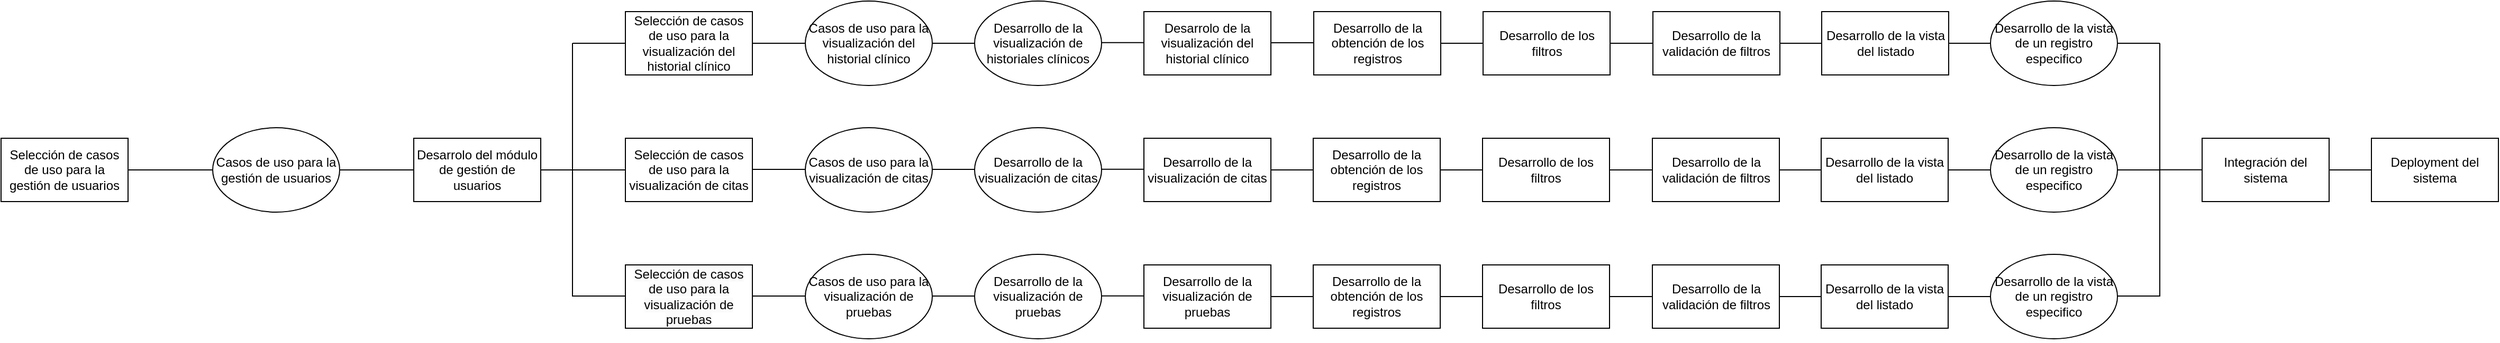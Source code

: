 <mxfile version="24.0.7" type="device">
  <diagram name="Página-1" id="DzEx-bB5uu2xmVerch2T">
    <mxGraphModel dx="2739" dy="1040" grid="1" gridSize="10" guides="1" tooltips="1" connect="1" arrows="1" fold="1" page="1" pageScale="1" pageWidth="827" pageHeight="1169" math="0" shadow="0">
      <root>
        <mxCell id="0" />
        <mxCell id="1" parent="0" />
        <mxCell id="IAe49Gc-_UdpUfGsw4AN-1" value="Selección de casos de uso para la gestión de usuarios" style="rounded=0;whiteSpace=wrap;html=1;" vertex="1" parent="1">
          <mxGeometry x="-280" y="390" width="120" height="60" as="geometry" />
        </mxCell>
        <mxCell id="IAe49Gc-_UdpUfGsw4AN-2" value="" style="endArrow=none;html=1;rounded=0;exitX=1;exitY=0.5;exitDx=0;exitDy=0;" edge="1" parent="1" source="IAe49Gc-_UdpUfGsw4AN-1">
          <mxGeometry width="50" height="50" relative="1" as="geometry">
            <mxPoint x="390" y="430" as="sourcePoint" />
            <mxPoint x="-80" y="420" as="targetPoint" />
          </mxGeometry>
        </mxCell>
        <mxCell id="IAe49Gc-_UdpUfGsw4AN-3" value="Casos de uso para la gestión de usuarios" style="ellipse;whiteSpace=wrap;html=1;" vertex="1" parent="1">
          <mxGeometry x="-80" y="380" width="120" height="80" as="geometry" />
        </mxCell>
        <mxCell id="IAe49Gc-_UdpUfGsw4AN-4" value="Desarrolo del módulo de gestión de usuarios" style="rounded=0;whiteSpace=wrap;html=1;" vertex="1" parent="1">
          <mxGeometry x="110" y="390" width="120" height="60" as="geometry" />
        </mxCell>
        <mxCell id="IAe49Gc-_UdpUfGsw4AN-5" value="" style="endArrow=none;html=1;rounded=0;exitX=1;exitY=0.5;exitDx=0;exitDy=0;entryX=0;entryY=0.5;entryDx=0;entryDy=0;" edge="1" parent="1" source="IAe49Gc-_UdpUfGsw4AN-3" target="IAe49Gc-_UdpUfGsw4AN-4">
          <mxGeometry width="50" height="50" relative="1" as="geometry">
            <mxPoint x="390" y="430" as="sourcePoint" />
            <mxPoint x="440" y="380" as="targetPoint" />
          </mxGeometry>
        </mxCell>
        <mxCell id="IAe49Gc-_UdpUfGsw4AN-6" value="Selección de casos de uso para la visualización del historial clínico" style="rounded=0;whiteSpace=wrap;html=1;" vertex="1" parent="1">
          <mxGeometry x="310" y="270" width="120" height="60" as="geometry" />
        </mxCell>
        <mxCell id="IAe49Gc-_UdpUfGsw4AN-7" value="" style="endArrow=none;html=1;rounded=0;exitX=0;exitY=0.5;exitDx=0;exitDy=0;" edge="1" parent="1" source="IAe49Gc-_UdpUfGsw4AN-6">
          <mxGeometry width="50" height="50" relative="1" as="geometry">
            <mxPoint x="390" y="430" as="sourcePoint" />
            <mxPoint x="260" y="300" as="targetPoint" />
          </mxGeometry>
        </mxCell>
        <mxCell id="IAe49Gc-_UdpUfGsw4AN-8" value="" style="endArrow=none;html=1;rounded=0;" edge="1" parent="1">
          <mxGeometry width="50" height="50" relative="1" as="geometry">
            <mxPoint x="260" y="420" as="sourcePoint" />
            <mxPoint x="260" y="300" as="targetPoint" />
          </mxGeometry>
        </mxCell>
        <mxCell id="IAe49Gc-_UdpUfGsw4AN-9" value="" style="endArrow=none;html=1;rounded=0;exitX=1;exitY=0.5;exitDx=0;exitDy=0;" edge="1" parent="1" source="IAe49Gc-_UdpUfGsw4AN-4">
          <mxGeometry width="50" height="50" relative="1" as="geometry">
            <mxPoint x="390" y="430" as="sourcePoint" />
            <mxPoint x="310" y="420" as="targetPoint" />
          </mxGeometry>
        </mxCell>
        <mxCell id="IAe49Gc-_UdpUfGsw4AN-10" value="Selección de casos de uso para la visualización de citas" style="rounded=0;whiteSpace=wrap;html=1;" vertex="1" parent="1">
          <mxGeometry x="310" y="390" width="120" height="60" as="geometry" />
        </mxCell>
        <mxCell id="IAe49Gc-_UdpUfGsw4AN-11" value="&lt;br&gt;&lt;span style=&quot;color: rgb(0, 0, 0); font-family: Helvetica; font-size: 12px; font-style: normal; font-variant-ligatures: normal; font-variant-caps: normal; font-weight: 400; letter-spacing: normal; orphans: 2; text-align: center; text-indent: 0px; text-transform: none; widows: 2; word-spacing: 0px; -webkit-text-stroke-width: 0px; white-space: normal; background-color: rgb(251, 251, 251); text-decoration-thickness: initial; text-decoration-style: initial; text-decoration-color: initial; display: inline !important; float: none;&quot;&gt;Selección de casos de uso para la visualización de pruebas&lt;/span&gt;&lt;div&gt;&lt;br/&gt;&lt;/div&gt;" style="rounded=0;whiteSpace=wrap;html=1;" vertex="1" parent="1">
          <mxGeometry x="310" y="510" width="120" height="60" as="geometry" />
        </mxCell>
        <mxCell id="IAe49Gc-_UdpUfGsw4AN-12" value="" style="endArrow=none;html=1;rounded=0;" edge="1" parent="1">
          <mxGeometry width="50" height="50" relative="1" as="geometry">
            <mxPoint x="260" y="540" as="sourcePoint" />
            <mxPoint x="260" y="420" as="targetPoint" />
          </mxGeometry>
        </mxCell>
        <mxCell id="IAe49Gc-_UdpUfGsw4AN-13" value="" style="endArrow=none;html=1;rounded=0;exitX=0;exitY=0.5;exitDx=0;exitDy=0;" edge="1" parent="1">
          <mxGeometry width="50" height="50" relative="1" as="geometry">
            <mxPoint x="310" y="539.5" as="sourcePoint" />
            <mxPoint x="260" y="539.5" as="targetPoint" />
          </mxGeometry>
        </mxCell>
        <mxCell id="IAe49Gc-_UdpUfGsw4AN-14" value="" style="endArrow=none;html=1;rounded=0;exitX=1;exitY=0.5;exitDx=0;exitDy=0;" edge="1" parent="1" source="IAe49Gc-_UdpUfGsw4AN-6">
          <mxGeometry width="50" height="50" relative="1" as="geometry">
            <mxPoint x="630" y="430" as="sourcePoint" />
            <mxPoint x="480" y="300" as="targetPoint" />
          </mxGeometry>
        </mxCell>
        <mxCell id="IAe49Gc-_UdpUfGsw4AN-15" value="" style="endArrow=none;html=1;rounded=0;exitX=1;exitY=0.5;exitDx=0;exitDy=0;" edge="1" parent="1">
          <mxGeometry width="50" height="50" relative="1" as="geometry">
            <mxPoint x="430" y="419.5" as="sourcePoint" />
            <mxPoint x="480" y="419.5" as="targetPoint" />
          </mxGeometry>
        </mxCell>
        <mxCell id="IAe49Gc-_UdpUfGsw4AN-16" value="" style="endArrow=none;html=1;rounded=0;exitX=1;exitY=0.5;exitDx=0;exitDy=0;" edge="1" parent="1">
          <mxGeometry width="50" height="50" relative="1" as="geometry">
            <mxPoint x="430" y="539.5" as="sourcePoint" />
            <mxPoint x="480" y="539.5" as="targetPoint" />
          </mxGeometry>
        </mxCell>
        <mxCell id="IAe49Gc-_UdpUfGsw4AN-17" value="Casos de uso para la visualización del historial clínico" style="ellipse;whiteSpace=wrap;html=1;" vertex="1" parent="1">
          <mxGeometry x="480" y="260" width="120" height="80" as="geometry" />
        </mxCell>
        <mxCell id="IAe49Gc-_UdpUfGsw4AN-18" value="Casos de uso para la visualización de citas" style="ellipse;whiteSpace=wrap;html=1;" vertex="1" parent="1">
          <mxGeometry x="480" y="380" width="120" height="80" as="geometry" />
        </mxCell>
        <mxCell id="IAe49Gc-_UdpUfGsw4AN-19" value="Casos de uso para la visualización de pruebas" style="ellipse;whiteSpace=wrap;html=1;" vertex="1" parent="1">
          <mxGeometry x="480" y="500" width="120" height="80" as="geometry" />
        </mxCell>
        <mxCell id="IAe49Gc-_UdpUfGsw4AN-20" value="" style="endArrow=none;html=1;rounded=0;exitX=1;exitY=0.5;exitDx=0;exitDy=0;" edge="1" parent="1" source="IAe49Gc-_UdpUfGsw4AN-17">
          <mxGeometry width="50" height="50" relative="1" as="geometry">
            <mxPoint x="700" y="430" as="sourcePoint" />
            <mxPoint x="640" y="300" as="targetPoint" />
          </mxGeometry>
        </mxCell>
        <mxCell id="IAe49Gc-_UdpUfGsw4AN-21" value="" style="endArrow=none;html=1;rounded=0;exitX=1;exitY=0.5;exitDx=0;exitDy=0;" edge="1" parent="1">
          <mxGeometry width="50" height="50" relative="1" as="geometry">
            <mxPoint x="600" y="419.5" as="sourcePoint" />
            <mxPoint x="640" y="419.5" as="targetPoint" />
          </mxGeometry>
        </mxCell>
        <mxCell id="IAe49Gc-_UdpUfGsw4AN-22" value="" style="endArrow=none;html=1;rounded=0;exitX=1;exitY=0.5;exitDx=0;exitDy=0;" edge="1" parent="1">
          <mxGeometry width="50" height="50" relative="1" as="geometry">
            <mxPoint x="600" y="539.5" as="sourcePoint" />
            <mxPoint x="640" y="539.5" as="targetPoint" />
          </mxGeometry>
        </mxCell>
        <mxCell id="IAe49Gc-_UdpUfGsw4AN-23" value="Desarrolo de la visualización del historial clínico" style="rounded=0;whiteSpace=wrap;html=1;" vertex="1" parent="1">
          <mxGeometry x="800" y="270" width="120" height="60" as="geometry" />
        </mxCell>
        <mxCell id="IAe49Gc-_UdpUfGsw4AN-24" value="Desarrollo de la visualización de citas" style="rounded=0;whiteSpace=wrap;html=1;" vertex="1" parent="1">
          <mxGeometry x="800" y="390" width="120" height="60" as="geometry" />
        </mxCell>
        <mxCell id="IAe49Gc-_UdpUfGsw4AN-25" value="Desarrollo de la visualización de pruebas" style="rounded=0;whiteSpace=wrap;html=1;" vertex="1" parent="1">
          <mxGeometry x="800" y="510" width="120" height="60" as="geometry" />
        </mxCell>
        <mxCell id="IAe49Gc-_UdpUfGsw4AN-26" value="" style="endArrow=none;html=1;rounded=0;entryX=1;entryY=0.5;entryDx=0;entryDy=0;" edge="1" parent="1" target="IAe49Gc-_UdpUfGsw4AN-24">
          <mxGeometry width="50" height="50" relative="1" as="geometry">
            <mxPoint x="960" y="420" as="sourcePoint" />
            <mxPoint x="910" y="380" as="targetPoint" />
          </mxGeometry>
        </mxCell>
        <mxCell id="IAe49Gc-_UdpUfGsw4AN-27" value="Desarrollo de la obtención de los registros" style="rounded=0;whiteSpace=wrap;html=1;" vertex="1" parent="1">
          <mxGeometry x="960" y="390" width="120" height="60" as="geometry" />
        </mxCell>
        <mxCell id="IAe49Gc-_UdpUfGsw4AN-28" value="" style="endArrow=none;html=1;rounded=0;exitX=1;exitY=0.5;exitDx=0;exitDy=0;" edge="1" parent="1" source="IAe49Gc-_UdpUfGsw4AN-27">
          <mxGeometry width="50" height="50" relative="1" as="geometry">
            <mxPoint x="860" y="430" as="sourcePoint" />
            <mxPoint x="1120" y="420" as="targetPoint" />
          </mxGeometry>
        </mxCell>
        <mxCell id="IAe49Gc-_UdpUfGsw4AN-29" value="Desarrollo de los filtros" style="rounded=0;whiteSpace=wrap;html=1;" vertex="1" parent="1">
          <mxGeometry x="1120" y="390" width="120" height="60" as="geometry" />
        </mxCell>
        <mxCell id="IAe49Gc-_UdpUfGsw4AN-30" value="" style="endArrow=none;html=1;rounded=0;exitX=1;exitY=0.5;exitDx=0;exitDy=0;" edge="1" parent="1" source="IAe49Gc-_UdpUfGsw4AN-29">
          <mxGeometry width="50" height="50" relative="1" as="geometry">
            <mxPoint x="860" y="430" as="sourcePoint" />
            <mxPoint x="1280" y="420" as="targetPoint" />
          </mxGeometry>
        </mxCell>
        <mxCell id="IAe49Gc-_UdpUfGsw4AN-31" value="Desarrollo de la validación de filtros" style="rounded=0;whiteSpace=wrap;html=1;" vertex="1" parent="1">
          <mxGeometry x="1280.5" y="390" width="120" height="60" as="geometry" />
        </mxCell>
        <mxCell id="IAe49Gc-_UdpUfGsw4AN-32" value="Desarrollo de la vista del listado" style="rounded=0;whiteSpace=wrap;html=1;" vertex="1" parent="1">
          <mxGeometry x="1440" y="390" width="120" height="60" as="geometry" />
        </mxCell>
        <mxCell id="IAe49Gc-_UdpUfGsw4AN-33" value="" style="endArrow=none;html=1;rounded=0;exitX=1;exitY=0.5;exitDx=0;exitDy=0;entryX=0;entryY=0.5;entryDx=0;entryDy=0;" edge="1" parent="1" source="IAe49Gc-_UdpUfGsw4AN-31" target="IAe49Gc-_UdpUfGsw4AN-32">
          <mxGeometry width="50" height="50" relative="1" as="geometry">
            <mxPoint x="860" y="430" as="sourcePoint" />
            <mxPoint x="910" y="380" as="targetPoint" />
          </mxGeometry>
        </mxCell>
        <mxCell id="IAe49Gc-_UdpUfGsw4AN-35" value="" style="endArrow=none;html=1;rounded=0;entryX=1;entryY=0.5;entryDx=0;entryDy=0;exitX=0;exitY=0.5;exitDx=0;exitDy=0;" edge="1" parent="1" target="IAe49Gc-_UdpUfGsw4AN-32">
          <mxGeometry width="50" height="50" relative="1" as="geometry">
            <mxPoint x="1600" y="420" as="sourcePoint" />
            <mxPoint x="1600" y="500" as="targetPoint" />
            <Array as="points" />
          </mxGeometry>
        </mxCell>
        <mxCell id="IAe49Gc-_UdpUfGsw4AN-36" value="Desarrollo de la obtención de los registros" style="rounded=0;whiteSpace=wrap;html=1;" vertex="1" parent="1">
          <mxGeometry x="960.5" y="270" width="120" height="60" as="geometry" />
        </mxCell>
        <mxCell id="IAe49Gc-_UdpUfGsw4AN-37" value="" style="endArrow=none;html=1;rounded=0;exitX=1;exitY=0.5;exitDx=0;exitDy=0;" edge="1" parent="1" source="IAe49Gc-_UdpUfGsw4AN-36">
          <mxGeometry width="50" height="50" relative="1" as="geometry">
            <mxPoint x="860.5" y="310" as="sourcePoint" />
            <mxPoint x="1120.5" y="300" as="targetPoint" />
          </mxGeometry>
        </mxCell>
        <mxCell id="IAe49Gc-_UdpUfGsw4AN-38" value="Desarrollo de los filtros" style="rounded=0;whiteSpace=wrap;html=1;" vertex="1" parent="1">
          <mxGeometry x="1120.5" y="270" width="120" height="60" as="geometry" />
        </mxCell>
        <mxCell id="IAe49Gc-_UdpUfGsw4AN-39" value="" style="endArrow=none;html=1;rounded=0;exitX=1;exitY=0.5;exitDx=0;exitDy=0;" edge="1" parent="1" source="IAe49Gc-_UdpUfGsw4AN-38">
          <mxGeometry width="50" height="50" relative="1" as="geometry">
            <mxPoint x="860.5" y="310" as="sourcePoint" />
            <mxPoint x="1280.5" y="300" as="targetPoint" />
          </mxGeometry>
        </mxCell>
        <mxCell id="IAe49Gc-_UdpUfGsw4AN-40" value="Desarrollo de la validación de filtros" style="rounded=0;whiteSpace=wrap;html=1;" vertex="1" parent="1">
          <mxGeometry x="1281" y="270" width="120" height="60" as="geometry" />
        </mxCell>
        <mxCell id="IAe49Gc-_UdpUfGsw4AN-41" value="Desarrollo de la vista del listado" style="rounded=0;whiteSpace=wrap;html=1;" vertex="1" parent="1">
          <mxGeometry x="1440.5" y="270" width="120" height="60" as="geometry" />
        </mxCell>
        <mxCell id="IAe49Gc-_UdpUfGsw4AN-42" value="" style="endArrow=none;html=1;rounded=0;exitX=1;exitY=0.5;exitDx=0;exitDy=0;entryX=0;entryY=0.5;entryDx=0;entryDy=0;" edge="1" parent="1" source="IAe49Gc-_UdpUfGsw4AN-40" target="IAe49Gc-_UdpUfGsw4AN-41">
          <mxGeometry width="50" height="50" relative="1" as="geometry">
            <mxPoint x="860.5" y="310" as="sourcePoint" />
            <mxPoint x="910.5" y="260" as="targetPoint" />
          </mxGeometry>
        </mxCell>
        <mxCell id="IAe49Gc-_UdpUfGsw4AN-44" value="" style="endArrow=none;html=1;rounded=0;entryX=1;entryY=0.5;entryDx=0;entryDy=0;exitX=0;exitY=0.5;exitDx=0;exitDy=0;" edge="1" parent="1" target="IAe49Gc-_UdpUfGsw4AN-41">
          <mxGeometry width="50" height="50" relative="1" as="geometry">
            <mxPoint x="1600.5" y="300" as="sourcePoint" />
            <mxPoint x="1600.5" y="380" as="targetPoint" />
            <Array as="points" />
          </mxGeometry>
        </mxCell>
        <mxCell id="IAe49Gc-_UdpUfGsw4AN-45" value="Desarrollo de la obtención de los registros" style="rounded=0;whiteSpace=wrap;html=1;" vertex="1" parent="1">
          <mxGeometry x="960" y="510" width="120" height="60" as="geometry" />
        </mxCell>
        <mxCell id="IAe49Gc-_UdpUfGsw4AN-46" value="" style="endArrow=none;html=1;rounded=0;exitX=1;exitY=0.5;exitDx=0;exitDy=0;" edge="1" parent="1" source="IAe49Gc-_UdpUfGsw4AN-45">
          <mxGeometry width="50" height="50" relative="1" as="geometry">
            <mxPoint x="860" y="550" as="sourcePoint" />
            <mxPoint x="1120" y="540" as="targetPoint" />
          </mxGeometry>
        </mxCell>
        <mxCell id="IAe49Gc-_UdpUfGsw4AN-47" value="Desarrollo de los filtros" style="rounded=0;whiteSpace=wrap;html=1;" vertex="1" parent="1">
          <mxGeometry x="1120" y="510" width="120" height="60" as="geometry" />
        </mxCell>
        <mxCell id="IAe49Gc-_UdpUfGsw4AN-48" value="" style="endArrow=none;html=1;rounded=0;exitX=1;exitY=0.5;exitDx=0;exitDy=0;" edge="1" parent="1" source="IAe49Gc-_UdpUfGsw4AN-47">
          <mxGeometry width="50" height="50" relative="1" as="geometry">
            <mxPoint x="860" y="550" as="sourcePoint" />
            <mxPoint x="1280" y="540" as="targetPoint" />
          </mxGeometry>
        </mxCell>
        <mxCell id="IAe49Gc-_UdpUfGsw4AN-49" value="Desarrollo de la validación de filtros" style="rounded=0;whiteSpace=wrap;html=1;" vertex="1" parent="1">
          <mxGeometry x="1280.5" y="510" width="120" height="60" as="geometry" />
        </mxCell>
        <mxCell id="IAe49Gc-_UdpUfGsw4AN-50" value="Desarrollo de la vista del listado" style="rounded=0;whiteSpace=wrap;html=1;" vertex="1" parent="1">
          <mxGeometry x="1440" y="510" width="120" height="60" as="geometry" />
        </mxCell>
        <mxCell id="IAe49Gc-_UdpUfGsw4AN-51" value="" style="endArrow=none;html=1;rounded=0;exitX=1;exitY=0.5;exitDx=0;exitDy=0;entryX=0;entryY=0.5;entryDx=0;entryDy=0;" edge="1" parent="1" source="IAe49Gc-_UdpUfGsw4AN-49" target="IAe49Gc-_UdpUfGsw4AN-50">
          <mxGeometry width="50" height="50" relative="1" as="geometry">
            <mxPoint x="860" y="550" as="sourcePoint" />
            <mxPoint x="910" y="500" as="targetPoint" />
          </mxGeometry>
        </mxCell>
        <mxCell id="IAe49Gc-_UdpUfGsw4AN-53" value="" style="endArrow=none;html=1;rounded=0;entryX=1;entryY=0.5;entryDx=0;entryDy=0;exitX=0;exitY=0.5;exitDx=0;exitDy=0;" edge="1" parent="1" target="IAe49Gc-_UdpUfGsw4AN-50">
          <mxGeometry width="50" height="50" relative="1" as="geometry">
            <mxPoint x="1600" y="540" as="sourcePoint" />
            <mxPoint x="1600" y="620" as="targetPoint" />
            <Array as="points" />
          </mxGeometry>
        </mxCell>
        <mxCell id="IAe49Gc-_UdpUfGsw4AN-54" value="" style="endArrow=none;html=1;rounded=0;entryX=0;entryY=0.5;entryDx=0;entryDy=0;" edge="1" parent="1" target="IAe49Gc-_UdpUfGsw4AN-45">
          <mxGeometry width="50" height="50" relative="1" as="geometry">
            <mxPoint x="920" y="540" as="sourcePoint" />
            <mxPoint x="970" y="490" as="targetPoint" />
          </mxGeometry>
        </mxCell>
        <mxCell id="IAe49Gc-_UdpUfGsw4AN-55" value="" style="endArrow=none;html=1;rounded=0;entryX=1;entryY=0.5;entryDx=0;entryDy=0;" edge="1" parent="1">
          <mxGeometry width="50" height="50" relative="1" as="geometry">
            <mxPoint x="960" y="299.5" as="sourcePoint" />
            <mxPoint x="920" y="299.5" as="targetPoint" />
          </mxGeometry>
        </mxCell>
        <mxCell id="IAe49Gc-_UdpUfGsw4AN-56" value="" style="endArrow=none;html=1;rounded=0;exitX=1;exitY=0.5;exitDx=0;exitDy=0;" edge="1" parent="1">
          <mxGeometry width="50" height="50" relative="1" as="geometry">
            <mxPoint x="1720.5" y="300" as="sourcePoint" />
            <mxPoint x="1760" y="300" as="targetPoint" />
          </mxGeometry>
        </mxCell>
        <mxCell id="IAe49Gc-_UdpUfGsw4AN-57" value="" style="endArrow=none;html=1;rounded=0;" edge="1" parent="1">
          <mxGeometry width="50" height="50" relative="1" as="geometry">
            <mxPoint x="1760" y="540" as="sourcePoint" />
            <mxPoint x="1760" y="300" as="targetPoint" />
          </mxGeometry>
        </mxCell>
        <mxCell id="IAe49Gc-_UdpUfGsw4AN-58" value="" style="endArrow=none;html=1;rounded=0;exitX=1;exitY=0.5;exitDx=0;exitDy=0;" edge="1" parent="1">
          <mxGeometry width="50" height="50" relative="1" as="geometry">
            <mxPoint x="1720" y="420" as="sourcePoint" />
            <mxPoint x="1760" y="420" as="targetPoint" />
          </mxGeometry>
        </mxCell>
        <mxCell id="IAe49Gc-_UdpUfGsw4AN-59" value="" style="endArrow=none;html=1;rounded=0;entryX=1;entryY=0.5;entryDx=0;entryDy=0;" edge="1" parent="1">
          <mxGeometry width="50" height="50" relative="1" as="geometry">
            <mxPoint x="1760" y="539.5" as="sourcePoint" />
            <mxPoint x="1720" y="539.5" as="targetPoint" />
          </mxGeometry>
        </mxCell>
        <mxCell id="IAe49Gc-_UdpUfGsw4AN-60" value="" style="endArrow=none;html=1;rounded=0;entryX=1;entryY=0.5;entryDx=0;entryDy=0;" edge="1" parent="1">
          <mxGeometry width="50" height="50" relative="1" as="geometry">
            <mxPoint x="1800" y="419.86" as="sourcePoint" />
            <mxPoint x="1760" y="419.86" as="targetPoint" />
          </mxGeometry>
        </mxCell>
        <mxCell id="IAe49Gc-_UdpUfGsw4AN-61" value="Integración del sistema" style="rounded=0;whiteSpace=wrap;html=1;" vertex="1" parent="1">
          <mxGeometry x="1800" y="390" width="120" height="60" as="geometry" />
        </mxCell>
        <mxCell id="IAe49Gc-_UdpUfGsw4AN-62" value="" style="endArrow=none;html=1;rounded=0;" edge="1" parent="1">
          <mxGeometry width="50" height="50" relative="1" as="geometry">
            <mxPoint x="1920" y="420" as="sourcePoint" />
            <mxPoint x="1960" y="420" as="targetPoint" />
          </mxGeometry>
        </mxCell>
        <mxCell id="IAe49Gc-_UdpUfGsw4AN-63" value="Deployment del sistema" style="rounded=0;whiteSpace=wrap;html=1;" vertex="1" parent="1">
          <mxGeometry x="1960" y="390" width="120" height="60" as="geometry" />
        </mxCell>
        <mxCell id="IAe49Gc-_UdpUfGsw4AN-64" value="Desarrollo de la visualización de historiales clínicos" style="ellipse;whiteSpace=wrap;html=1;" vertex="1" parent="1">
          <mxGeometry x="640" y="260" width="120" height="80" as="geometry" />
        </mxCell>
        <mxCell id="IAe49Gc-_UdpUfGsw4AN-65" value="Desarrollo de la visualización de citas" style="ellipse;whiteSpace=wrap;html=1;" vertex="1" parent="1">
          <mxGeometry x="640" y="380" width="120" height="80" as="geometry" />
        </mxCell>
        <mxCell id="IAe49Gc-_UdpUfGsw4AN-66" value="Desarrollo de la visualización de pruebas" style="ellipse;whiteSpace=wrap;html=1;" vertex="1" parent="1">
          <mxGeometry x="640" y="500" width="120" height="80" as="geometry" />
        </mxCell>
        <mxCell id="IAe49Gc-_UdpUfGsw4AN-67" value="" style="endArrow=none;html=1;rounded=0;exitX=1;exitY=0.5;exitDx=0;exitDy=0;" edge="1" parent="1">
          <mxGeometry width="50" height="50" relative="1" as="geometry">
            <mxPoint x="760" y="299.33" as="sourcePoint" />
            <mxPoint x="800" y="299.33" as="targetPoint" />
          </mxGeometry>
        </mxCell>
        <mxCell id="IAe49Gc-_UdpUfGsw4AN-68" value="" style="endArrow=none;html=1;rounded=0;exitX=1;exitY=0.5;exitDx=0;exitDy=0;" edge="1" parent="1">
          <mxGeometry width="50" height="50" relative="1" as="geometry">
            <mxPoint x="760" y="419.33" as="sourcePoint" />
            <mxPoint x="800" y="419.33" as="targetPoint" />
          </mxGeometry>
        </mxCell>
        <mxCell id="IAe49Gc-_UdpUfGsw4AN-69" value="" style="endArrow=none;html=1;rounded=0;exitX=1;exitY=0.5;exitDx=0;exitDy=0;" edge="1" parent="1">
          <mxGeometry width="50" height="50" relative="1" as="geometry">
            <mxPoint x="760" y="539.33" as="sourcePoint" />
            <mxPoint x="800" y="539.33" as="targetPoint" />
          </mxGeometry>
        </mxCell>
        <mxCell id="IAe49Gc-_UdpUfGsw4AN-72" value="Desarrollo de la vista de un registro especifico" style="ellipse;whiteSpace=wrap;html=1;" vertex="1" parent="1">
          <mxGeometry x="1600" y="260" width="120" height="80" as="geometry" />
        </mxCell>
        <mxCell id="IAe49Gc-_UdpUfGsw4AN-73" value="Desarrollo de la vista de un registro especifico" style="ellipse;whiteSpace=wrap;html=1;" vertex="1" parent="1">
          <mxGeometry x="1600" y="380" width="120" height="80" as="geometry" />
        </mxCell>
        <mxCell id="IAe49Gc-_UdpUfGsw4AN-74" value="Desarrollo de la vista de un registro especifico" style="ellipse;whiteSpace=wrap;html=1;" vertex="1" parent="1">
          <mxGeometry x="1600" y="500" width="120" height="80" as="geometry" />
        </mxCell>
      </root>
    </mxGraphModel>
  </diagram>
</mxfile>
